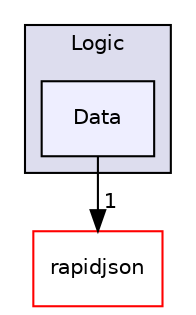 digraph "src/tec/ac/cr/Scrabble Server/Logic/Data" {
  compound=true
  node [ fontsize="10", fontname="Helvetica"];
  edge [ labelfontsize="10", labelfontname="Helvetica"];
  subgraph clusterdir_e31e1c9d63a67089b01285c1bd60b98a {
    graph [ bgcolor="#ddddee", pencolor="black", label="Logic" fontname="Helvetica", fontsize="10", URL="dir_e31e1c9d63a67089b01285c1bd60b98a.html"]
  dir_5569aecfd6cea0dda30d8d9cdbf76088 [shape=box, label="Data", style="filled", fillcolor="#eeeeff", pencolor="black", URL="dir_5569aecfd6cea0dda30d8d9cdbf76088.html"];
  }
  dir_53fe55a6fa5d8a93131bcb1db0ab065b [shape=box label="rapidjson" fillcolor="white" style="filled" color="red" URL="dir_53fe55a6fa5d8a93131bcb1db0ab065b.html"];
  dir_5569aecfd6cea0dda30d8d9cdbf76088->dir_53fe55a6fa5d8a93131bcb1db0ab065b [headlabel="1", labeldistance=1.5 headhref="dir_000006_000011.html"];
}
